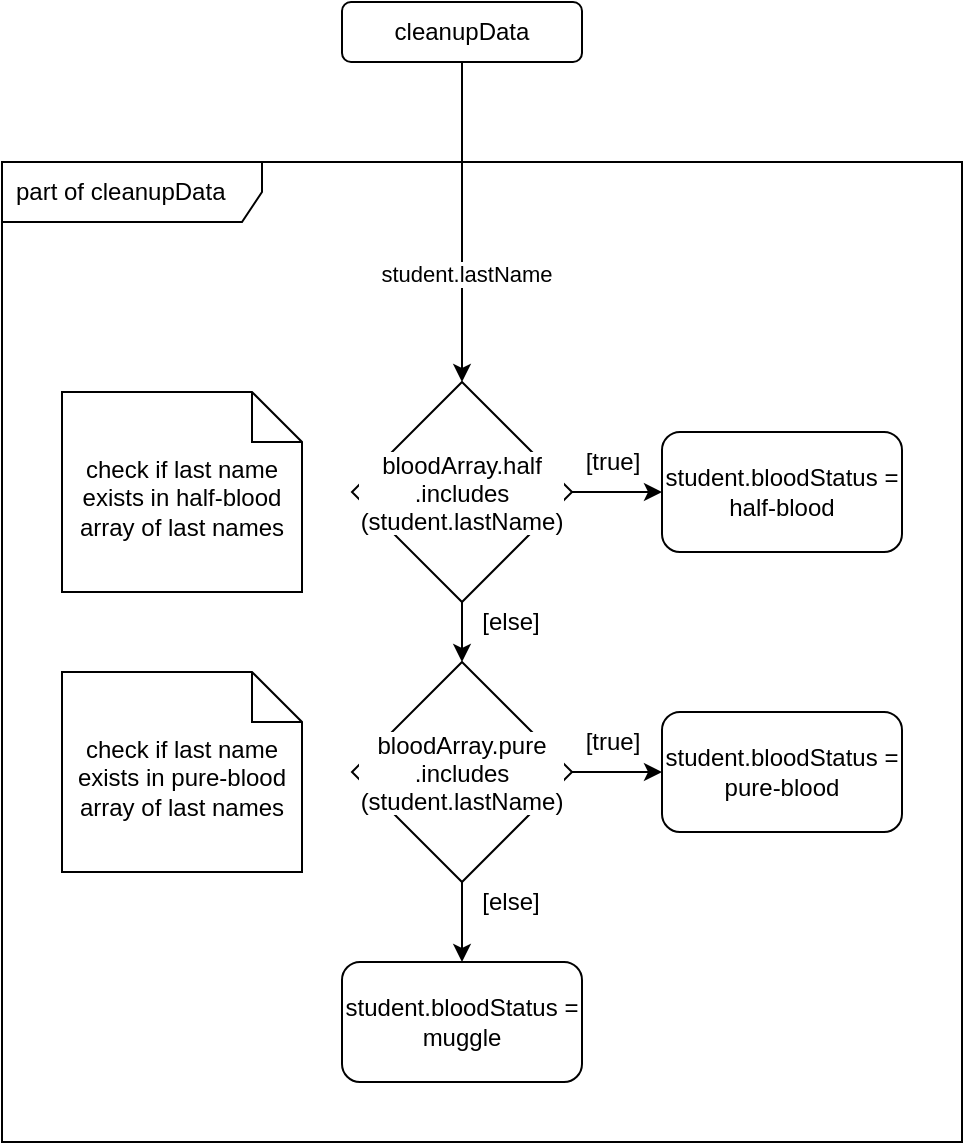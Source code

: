 <mxfile>
    <diagram id="ike-L-DOn-Jjt9-5VHIu" name="Page-1">
        <mxGraphModel dx="777" dy="528" grid="1" gridSize="10" guides="1" tooltips="1" connect="1" arrows="1" fold="1" page="1" pageScale="1" pageWidth="827" pageHeight="1169" math="0" shadow="0">
            <root>
                <mxCell id="0"/>
                <mxCell id="1" parent="0"/>
                <mxCell id="9" style="edgeStyle=none;html=1;entryX=0.5;entryY=0;entryDx=0;entryDy=0;" edge="1" parent="1" source="3" target="7">
                    <mxGeometry relative="1" as="geometry"/>
                </mxCell>
                <mxCell id="15" style="edgeStyle=none;html=1;entryX=0;entryY=0.5;entryDx=0;entryDy=0;" edge="1" parent="1" source="3" target="19">
                    <mxGeometry relative="1" as="geometry">
                        <mxPoint x="540" y="260" as="targetPoint"/>
                    </mxGeometry>
                </mxCell>
                <mxCell id="3" value="bloodArray.half&#10;.includes&#10;(student.lastName)" style="rhombus;labelBackgroundColor=default;" vertex="1" parent="1">
                    <mxGeometry x="355" y="200" width="110" height="110" as="geometry"/>
                </mxCell>
                <mxCell id="4" value="" style="endArrow=classic;html=1;entryX=0.5;entryY=0;entryDx=0;entryDy=0;exitX=0.5;exitY=1;exitDx=0;exitDy=0;" edge="1" parent="1" source="5" target="3">
                    <mxGeometry width="50" height="50" relative="1" as="geometry">
                        <mxPoint x="414" y="40" as="sourcePoint"/>
                        <mxPoint x="420" y="190" as="targetPoint"/>
                    </mxGeometry>
                </mxCell>
                <mxCell id="6" value="student.lastName" style="edgeLabel;html=1;align=center;verticalAlign=middle;resizable=0;points=[];" vertex="1" connectable="0" parent="4">
                    <mxGeometry x="0.323" y="2" relative="1" as="geometry">
                        <mxPoint as="offset"/>
                    </mxGeometry>
                </mxCell>
                <mxCell id="5" value="cleanupData" style="rounded=1;whiteSpace=wrap;html=1;" vertex="1" parent="1">
                    <mxGeometry x="350" y="10" width="120" height="30" as="geometry"/>
                </mxCell>
                <mxCell id="16" style="edgeStyle=none;html=1;entryX=0;entryY=0.5;entryDx=0;entryDy=0;" edge="1" parent="1" source="7" target="20">
                    <mxGeometry relative="1" as="geometry">
                        <mxPoint x="540" y="410" as="targetPoint"/>
                    </mxGeometry>
                </mxCell>
                <mxCell id="17" style="edgeStyle=none;html=1;exitX=0.5;exitY=1;exitDx=0;exitDy=0;entryX=0.5;entryY=0;entryDx=0;entryDy=0;" edge="1" parent="1" source="7" target="22">
                    <mxGeometry relative="1" as="geometry">
                        <mxPoint x="430" y="510" as="targetPoint"/>
                    </mxGeometry>
                </mxCell>
                <mxCell id="7" value="bloodArray.pure&#10;.includes&#10;(student.lastName)" style="rhombus;labelBackgroundColor=default;" vertex="1" parent="1">
                    <mxGeometry x="355" y="340" width="110" height="110" as="geometry"/>
                </mxCell>
                <mxCell id="19" value="student.bloodStatus =&lt;br&gt;half-blood" style="rounded=1;whiteSpace=wrap;html=1;labelBackgroundColor=default;" vertex="1" parent="1">
                    <mxGeometry x="510" y="225" width="120" height="60" as="geometry"/>
                </mxCell>
                <mxCell id="20" value="student.bloodStatus =&lt;br&gt;pure-blood" style="rounded=1;whiteSpace=wrap;html=1;labelBackgroundColor=default;" vertex="1" parent="1">
                    <mxGeometry x="510" y="365" width="120" height="60" as="geometry"/>
                </mxCell>
                <mxCell id="22" value="student.bloodStatus =&lt;br&gt;muggle" style="rounded=1;whiteSpace=wrap;html=1;labelBackgroundColor=default;" vertex="1" parent="1">
                    <mxGeometry x="350" y="490" width="120" height="60" as="geometry"/>
                </mxCell>
                <mxCell id="24" value="check if last name exists in half-blood array of last names" style="shape=note2;boundedLbl=1;whiteSpace=wrap;html=1;size=25;verticalAlign=top;align=center;labelBackgroundColor=default;" vertex="1" parent="1">
                    <mxGeometry x="210" y="205" width="120" height="100" as="geometry"/>
                </mxCell>
                <mxCell id="25" value="check if last name exists in pure-blood array of last names" style="shape=note2;boundedLbl=1;whiteSpace=wrap;html=1;size=25;verticalAlign=top;align=center;labelBackgroundColor=default;" vertex="1" parent="1">
                    <mxGeometry x="210" y="345" width="120" height="100" as="geometry"/>
                </mxCell>
                <mxCell id="26" value="[true]" style="text;html=1;align=center;verticalAlign=middle;resizable=0;points=[];autosize=1;strokeColor=none;fillColor=none;" vertex="1" parent="1">
                    <mxGeometry x="465" y="230" width="40" height="20" as="geometry"/>
                </mxCell>
                <mxCell id="27" value="[true]" style="text;html=1;align=center;verticalAlign=middle;resizable=0;points=[];autosize=1;strokeColor=none;fillColor=none;" vertex="1" parent="1">
                    <mxGeometry x="465" y="370" width="40" height="20" as="geometry"/>
                </mxCell>
                <mxCell id="28" value="[else]" style="text;html=1;align=center;verticalAlign=middle;resizable=0;points=[];autosize=1;strokeColor=none;fillColor=none;" vertex="1" parent="1">
                    <mxGeometry x="414" y="310" width="40" height="20" as="geometry"/>
                </mxCell>
                <mxCell id="29" value="[else]" style="text;html=1;align=center;verticalAlign=middle;resizable=0;points=[];autosize=1;strokeColor=none;fillColor=none;" vertex="1" parent="1">
                    <mxGeometry x="414" y="450" width="40" height="20" as="geometry"/>
                </mxCell>
                <mxCell id="30" value="part of cleanupData" style="shape=umlFrame;whiteSpace=wrap;html=1;width=130;height=30;boundedLbl=1;verticalAlign=middle;align=left;spacingLeft=5;labelBackgroundColor=default;" vertex="1" parent="1">
                    <mxGeometry x="180" y="90" width="480" height="490" as="geometry"/>
                </mxCell>
            </root>
        </mxGraphModel>
    </diagram>
</mxfile>
